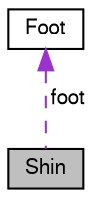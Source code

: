 digraph "Shin"
{
 // LATEX_PDF_SIZE
  bgcolor="transparent";
  edge [fontname="FreeSans",fontsize="10",labelfontname="FreeSans",labelfontsize="10"];
  node [fontname="FreeSans",fontsize="10",shape=record];
  Node1 [label="Shin",height=0.2,width=0.4,color="black", fillcolor="grey75", style="filled", fontcolor="black",tooltip="Shin class // Knee."];
  Node2 -> Node1 [dir="back",color="darkorchid3",fontsize="10",style="dashed",label=" foot" ,fontname="FreeSans"];
  Node2 [label="Foot",height=0.2,width=0.4,color="black",URL="$a02436.html",tooltip="Foot class // Ankle."];
}
